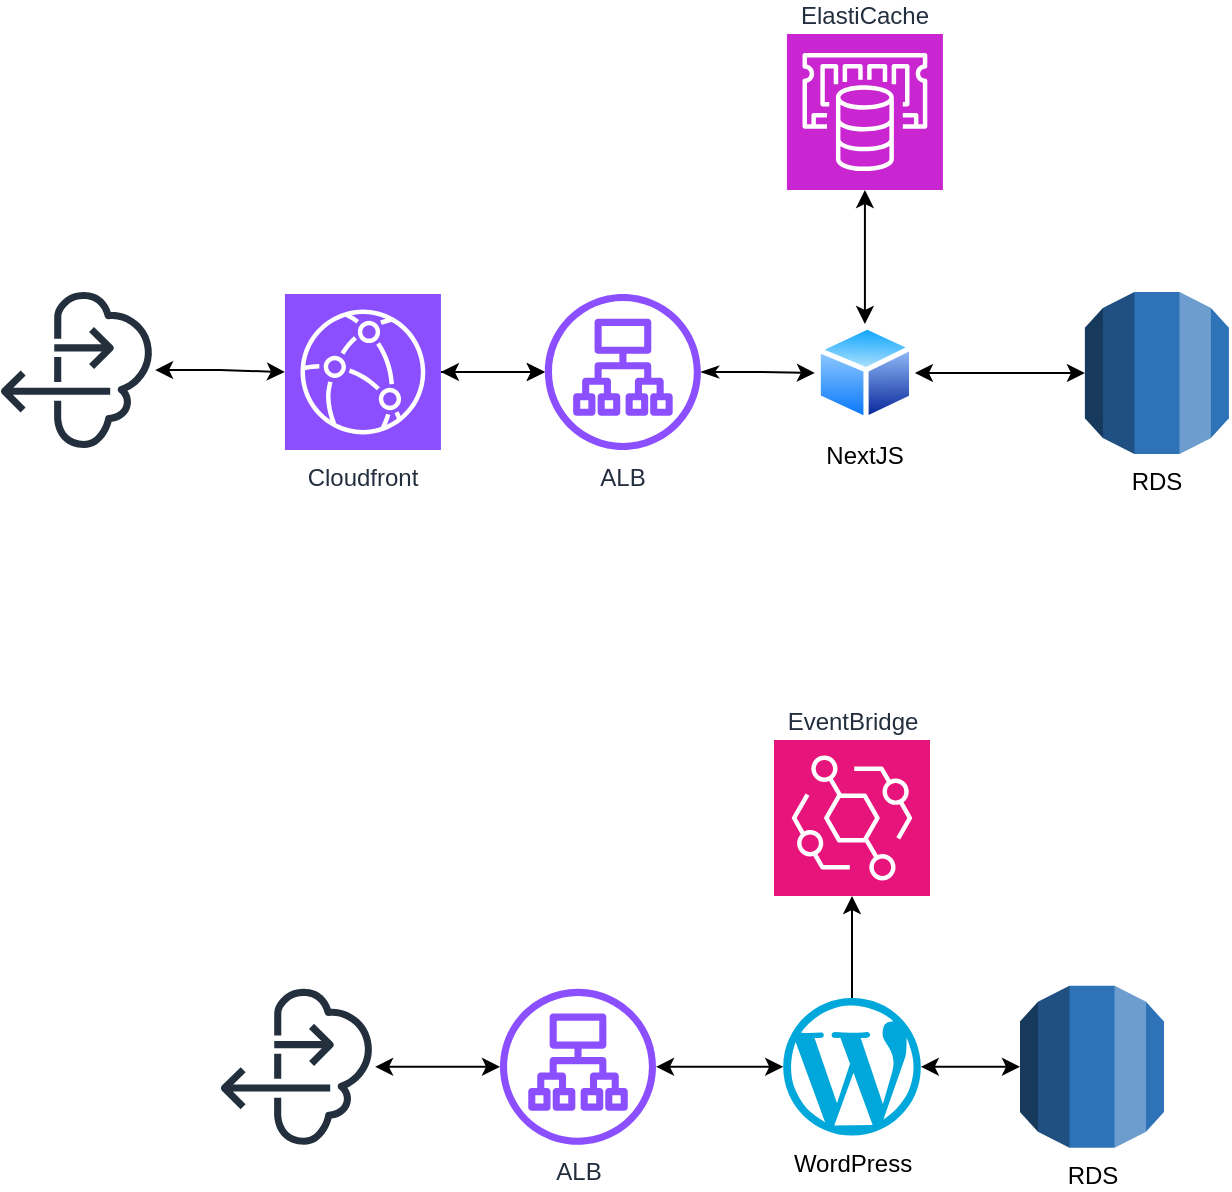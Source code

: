 <mxfile version="24.5.2" type="github">
  <diagram name="Page-1" id="AIYPU_c7dpgE2893qBZ_">
    <mxGraphModel dx="1460" dy="1061" grid="1" gridSize="10" guides="1" tooltips="1" connect="1" arrows="1" fold="1" page="1" pageScale="1" pageWidth="850" pageHeight="1100" math="0" shadow="0">
      <root>
        <mxCell id="0" />
        <mxCell id="1" parent="0" />
        <mxCell id="K0io37KMxLVQxq3LtBH8-1" value="ElastiCache" style="sketch=0;points=[[0,0,0],[0.25,0,0],[0.5,0,0],[0.75,0,0],[1,0,0],[0,1,0],[0.25,1,0],[0.5,1,0],[0.75,1,0],[1,1,0],[0,0.25,0],[0,0.5,0],[0,0.75,0],[1,0.25,0],[1,0.5,0],[1,0.75,0]];outlineConnect=0;fontColor=#232F3E;fillColor=#C925D1;strokeColor=#ffffff;dashed=0;verticalLabelPosition=top;verticalAlign=bottom;align=center;html=1;fontSize=12;fontStyle=0;aspect=fixed;shape=mxgraph.aws4.resourceIcon;resIcon=mxgraph.aws4.elasticache;labelPosition=center;" vertex="1" parent="1">
          <mxGeometry x="463.46" y="147" width="78" height="78" as="geometry" />
        </mxCell>
        <mxCell id="K0io37KMxLVQxq3LtBH8-16" value="" style="edgeStyle=orthogonalEdgeStyle;rounded=0;orthogonalLoop=1;jettySize=auto;html=1;" edge="1" parent="1" source="K0io37KMxLVQxq3LtBH8-3" target="K0io37KMxLVQxq3LtBH8-4">
          <mxGeometry relative="1" as="geometry" />
        </mxCell>
        <mxCell id="K0io37KMxLVQxq3LtBH8-3" value="Cloudfront" style="sketch=0;points=[[0,0,0],[0.25,0,0],[0.5,0,0],[0.75,0,0],[1,0,0],[0,1,0],[0.25,1,0],[0.5,1,0],[0.75,1,0],[1,1,0],[0,0.25,0],[0,0.5,0],[0,0.75,0],[1,0.25,0],[1,0.5,0],[1,0.75,0]];outlineConnect=0;fontColor=#232F3E;fillColor=#8C4FFF;strokeColor=#ffffff;dashed=0;verticalLabelPosition=bottom;verticalAlign=top;align=center;html=1;fontSize=12;fontStyle=0;aspect=fixed;shape=mxgraph.aws4.resourceIcon;resIcon=mxgraph.aws4.cloudfront;" vertex="1" parent="1">
          <mxGeometry x="212.46" y="277" width="78" height="78" as="geometry" />
        </mxCell>
        <mxCell id="K0io37KMxLVQxq3LtBH8-9" value="" style="edgeStyle=orthogonalEdgeStyle;rounded=0;orthogonalLoop=1;jettySize=auto;html=1;startArrow=classic;startFill=1;" edge="1" parent="1" source="K0io37KMxLVQxq3LtBH8-4" target="K0io37KMxLVQxq3LtBH8-3">
          <mxGeometry relative="1" as="geometry" />
        </mxCell>
        <mxCell id="K0io37KMxLVQxq3LtBH8-10" value="" style="edgeStyle=orthogonalEdgeStyle;rounded=0;orthogonalLoop=1;jettySize=auto;html=1;endArrow=classic;endFill=1;startArrow=classicThin;startFill=1;" edge="1" parent="1" source="K0io37KMxLVQxq3LtBH8-4" target="K0io37KMxLVQxq3LtBH8-5">
          <mxGeometry relative="1" as="geometry" />
        </mxCell>
        <mxCell id="K0io37KMxLVQxq3LtBH8-4" value="ALB" style="sketch=0;outlineConnect=0;fontColor=#232F3E;gradientColor=none;fillColor=#8C4FFF;strokeColor=none;dashed=0;verticalLabelPosition=bottom;verticalAlign=top;align=center;html=1;fontSize=12;fontStyle=0;aspect=fixed;pointerEvents=1;shape=mxgraph.aws4.application_load_balancer;" vertex="1" parent="1">
          <mxGeometry x="342.46" y="277" width="78" height="78" as="geometry" />
        </mxCell>
        <mxCell id="K0io37KMxLVQxq3LtBH8-7" value="" style="edgeStyle=orthogonalEdgeStyle;rounded=0;orthogonalLoop=1;jettySize=auto;html=1;startArrow=classic;startFill=1;" edge="1" parent="1" source="K0io37KMxLVQxq3LtBH8-5" target="K0io37KMxLVQxq3LtBH8-1">
          <mxGeometry relative="1" as="geometry" />
        </mxCell>
        <mxCell id="K0io37KMxLVQxq3LtBH8-11" value="" style="edgeStyle=orthogonalEdgeStyle;rounded=0;orthogonalLoop=1;jettySize=auto;html=1;startArrow=classic;startFill=1;" edge="1" parent="1" source="K0io37KMxLVQxq3LtBH8-5" target="K0io37KMxLVQxq3LtBH8-6">
          <mxGeometry relative="1" as="geometry" />
        </mxCell>
        <mxCell id="K0io37KMxLVQxq3LtBH8-5" value="NextJS" style="image;aspect=fixed;perimeter=ellipsePerimeter;html=1;align=center;shadow=0;dashed=0;spacingTop=3;image=img/lib/active_directory/generic_node.svg;" vertex="1" parent="1">
          <mxGeometry x="477.46" y="292" width="50" height="49" as="geometry" />
        </mxCell>
        <mxCell id="K0io37KMxLVQxq3LtBH8-6" value="RDS" style="outlineConnect=0;dashed=0;verticalLabelPosition=bottom;verticalAlign=top;align=center;html=1;shape=mxgraph.aws3.rds;fillColor=#2E73B8;gradientColor=none;" vertex="1" parent="1">
          <mxGeometry x="612.46" y="276" width="72" height="81" as="geometry" />
        </mxCell>
        <mxCell id="K0io37KMxLVQxq3LtBH8-15" value="" style="edgeStyle=orthogonalEdgeStyle;rounded=0;orthogonalLoop=1;jettySize=auto;html=1;" edge="1" parent="1" source="K0io37KMxLVQxq3LtBH8-12" target="K0io37KMxLVQxq3LtBH8-14">
          <mxGeometry relative="1" as="geometry" />
        </mxCell>
        <mxCell id="K0io37KMxLVQxq3LtBH8-17" value="" style="edgeStyle=orthogonalEdgeStyle;rounded=0;orthogonalLoop=1;jettySize=auto;html=1;startArrow=classic;startFill=1;" edge="1" parent="1" source="K0io37KMxLVQxq3LtBH8-12" target="K0io37KMxLVQxq3LtBH8-13">
          <mxGeometry relative="1" as="geometry" />
        </mxCell>
        <mxCell id="K0io37KMxLVQxq3LtBH8-23" value="" style="edgeStyle=orthogonalEdgeStyle;rounded=0;orthogonalLoop=1;jettySize=auto;html=1;startArrow=classic;startFill=1;" edge="1" parent="1" source="K0io37KMxLVQxq3LtBH8-12" target="K0io37KMxLVQxq3LtBH8-22">
          <mxGeometry relative="1" as="geometry" />
        </mxCell>
        <mxCell id="K0io37KMxLVQxq3LtBH8-12" value="WordPress" style="dashed=0;outlineConnect=0;html=1;align=center;labelPosition=center;verticalLabelPosition=bottom;verticalAlign=top;shape=mxgraph.weblogos.wordpress_2;fillColor=#00A7DA;strokeColor=none" vertex="1" parent="1">
          <mxGeometry x="461.6" y="629" width="68.8" height="68.8" as="geometry" />
        </mxCell>
        <mxCell id="K0io37KMxLVQxq3LtBH8-13" value="RDS" style="outlineConnect=0;dashed=0;verticalLabelPosition=bottom;verticalAlign=top;align=center;html=1;shape=mxgraph.aws3.rds;fillColor=#2E73B8;gradientColor=none;" vertex="1" parent="1">
          <mxGeometry x="580" y="622.9" width="72" height="81" as="geometry" />
        </mxCell>
        <mxCell id="K0io37KMxLVQxq3LtBH8-14" value="EventBridge" style="sketch=0;points=[[0,0,0],[0.25,0,0],[0.5,0,0],[0.75,0,0],[1,0,0],[0,1,0],[0.25,1,0],[0.5,1,0],[0.75,1,0],[1,1,0],[0,0.25,0],[0,0.5,0],[0,0.75,0],[1,0.25,0],[1,0.5,0],[1,0.75,0]];outlineConnect=0;fontColor=#232F3E;fillColor=#E7157B;strokeColor=#ffffff;dashed=0;verticalLabelPosition=top;verticalAlign=bottom;align=center;html=1;fontSize=12;fontStyle=0;aspect=fixed;shape=mxgraph.aws4.resourceIcon;resIcon=mxgraph.aws4.eventbridge;labelPosition=center;" vertex="1" parent="1">
          <mxGeometry x="457" y="500" width="78" height="78" as="geometry" />
        </mxCell>
        <mxCell id="K0io37KMxLVQxq3LtBH8-19" value="" style="edgeStyle=orthogonalEdgeStyle;rounded=0;orthogonalLoop=1;jettySize=auto;html=1;startArrow=classic;startFill=1;" edge="1" parent="1" source="K0io37KMxLVQxq3LtBH8-18" target="K0io37KMxLVQxq3LtBH8-3">
          <mxGeometry relative="1" as="geometry">
            <mxPoint x="190.005" y="315.066" as="sourcePoint" />
          </mxGeometry>
        </mxCell>
        <mxCell id="K0io37KMxLVQxq3LtBH8-18" value="" style="sketch=0;outlineConnect=0;fontColor=#232F3E;gradientColor=none;fillColor=#232F3D;strokeColor=none;dashed=0;verticalLabelPosition=bottom;verticalAlign=top;align=center;html=1;fontSize=12;fontStyle=0;aspect=fixed;pointerEvents=1;shape=mxgraph.aws4.internet_alt22;rotation=90;" vertex="1" parent="1">
          <mxGeometry x="70" y="276" width="78" height="78" as="geometry" />
        </mxCell>
        <mxCell id="K0io37KMxLVQxq3LtBH8-20" value="" style="sketch=0;outlineConnect=0;fontColor=#232F3E;gradientColor=none;fillColor=#232F3D;strokeColor=none;dashed=0;verticalLabelPosition=bottom;verticalAlign=top;align=center;html=1;fontSize=12;fontStyle=0;aspect=fixed;pointerEvents=1;shape=mxgraph.aws4.internet_alt22;rotation=90;" vertex="1" parent="1">
          <mxGeometry x="180" y="624.4" width="78" height="78" as="geometry" />
        </mxCell>
        <mxCell id="K0io37KMxLVQxq3LtBH8-24" value="" style="edgeStyle=orthogonalEdgeStyle;rounded=0;orthogonalLoop=1;jettySize=auto;html=1;startArrow=classic;startFill=1;" edge="1" parent="1" source="K0io37KMxLVQxq3LtBH8-22" target="K0io37KMxLVQxq3LtBH8-20">
          <mxGeometry relative="1" as="geometry" />
        </mxCell>
        <mxCell id="K0io37KMxLVQxq3LtBH8-22" value="ALB" style="sketch=0;outlineConnect=0;fontColor=#232F3E;gradientColor=none;fillColor=#8C4FFF;strokeColor=none;dashed=0;verticalLabelPosition=bottom;verticalAlign=top;align=center;html=1;fontSize=12;fontStyle=0;aspect=fixed;pointerEvents=1;shape=mxgraph.aws4.application_load_balancer;" vertex="1" parent="1">
          <mxGeometry x="320" y="624.4" width="78" height="78" as="geometry" />
        </mxCell>
      </root>
    </mxGraphModel>
  </diagram>
</mxfile>
